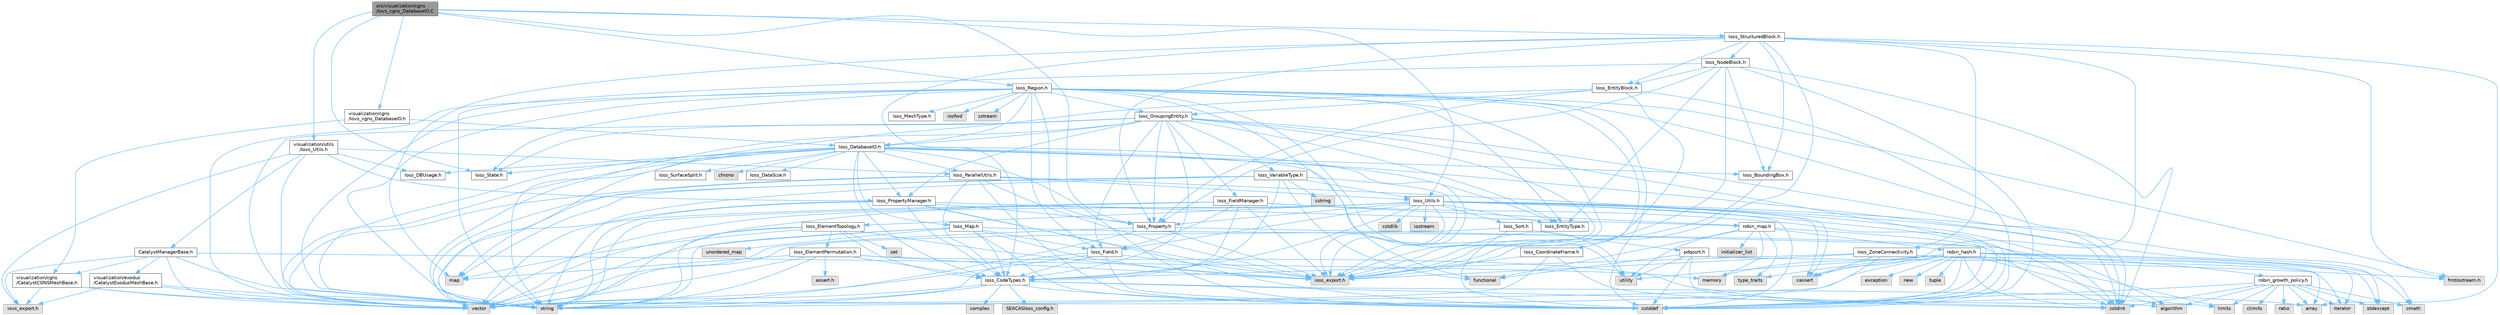 digraph "src/visualization/cgns/Iovs_cgns_DatabaseIO.C"
{
 // INTERACTIVE_SVG=YES
 // LATEX_PDF_SIZE
  bgcolor="transparent";
  edge [fontname=Helvetica,fontsize=10,labelfontname=Helvetica,labelfontsize=10];
  node [fontname=Helvetica,fontsize=10,shape=box,height=0.2,width=0.4];
  Node1 [id="Node000001",label="src/visualization/cgns\l/Iovs_cgns_DatabaseIO.C",height=0.2,width=0.4,color="gray40", fillcolor="grey60", style="filled", fontcolor="black",tooltip=" "];
  Node1 -> Node2 [id="edge1_Node000001_Node000002",color="steelblue1",style="solid",tooltip=" "];
  Node2 [id="Node000002",label="visualization/cgns\l/Iovs_cgns_DatabaseIO.h",height=0.2,width=0.4,color="grey40", fillcolor="white", style="filled",URL="$Iovs__cgns__DatabaseIO_8h.html",tooltip=" "];
  Node2 -> Node3 [id="edge2_Node000002_Node000003",color="steelblue1",style="solid",tooltip=" "];
  Node3 [id="Node000003",label="Ioss_DatabaseIO.h",height=0.2,width=0.4,color="grey40", fillcolor="white", style="filled",URL="$Ioss__DatabaseIO_8h.html",tooltip=" "];
  Node3 -> Node4 [id="edge3_Node000003_Node000004",color="steelblue1",style="solid",tooltip=" "];
  Node4 [id="Node000004",label="ioss_export.h",height=0.2,width=0.4,color="grey60", fillcolor="#E0E0E0", style="filled",tooltip=" "];
  Node3 -> Node5 [id="edge4_Node000003_Node000005",color="steelblue1",style="solid",tooltip=" "];
  Node5 [id="Node000005",label="Ioss_BoundingBox.h",height=0.2,width=0.4,color="grey40", fillcolor="white", style="filled",URL="$Ioss__BoundingBox_8h.html",tooltip=" "];
  Node5 -> Node4 [id="edge5_Node000005_Node000004",color="steelblue1",style="solid",tooltip=" "];
  Node3 -> Node6 [id="edge6_Node000003_Node000006",color="steelblue1",style="solid",tooltip=" "];
  Node6 [id="Node000006",label="Ioss_CodeTypes.h",height=0.2,width=0.4,color="grey40", fillcolor="white", style="filled",URL="$Ioss__CodeTypes_8h.html",tooltip=" "];
  Node6 -> Node7 [id="edge7_Node000006_Node000007",color="steelblue1",style="solid",tooltip=" "];
  Node7 [id="Node000007",label="array",height=0.2,width=0.4,color="grey60", fillcolor="#E0E0E0", style="filled",tooltip=" "];
  Node6 -> Node8 [id="edge8_Node000006_Node000008",color="steelblue1",style="solid",tooltip=" "];
  Node8 [id="Node000008",label="cstddef",height=0.2,width=0.4,color="grey60", fillcolor="#E0E0E0", style="filled",tooltip=" "];
  Node6 -> Node9 [id="edge9_Node000006_Node000009",color="steelblue1",style="solid",tooltip=" "];
  Node9 [id="Node000009",label="cstdint",height=0.2,width=0.4,color="grey60", fillcolor="#E0E0E0", style="filled",tooltip=" "];
  Node6 -> Node10 [id="edge10_Node000006_Node000010",color="steelblue1",style="solid",tooltip=" "];
  Node10 [id="Node000010",label="string",height=0.2,width=0.4,color="grey60", fillcolor="#E0E0E0", style="filled",tooltip=" "];
  Node6 -> Node11 [id="edge11_Node000006_Node000011",color="steelblue1",style="solid",tooltip=" "];
  Node11 [id="Node000011",label="vector",height=0.2,width=0.4,color="grey60", fillcolor="#E0E0E0", style="filled",tooltip=" "];
  Node6 -> Node12 [id="edge12_Node000006_Node000012",color="steelblue1",style="solid",tooltip=" "];
  Node12 [id="Node000012",label="SEACASIoss_config.h",height=0.2,width=0.4,color="grey60", fillcolor="#E0E0E0", style="filled",tooltip=" "];
  Node6 -> Node13 [id="edge13_Node000006_Node000013",color="steelblue1",style="solid",tooltip=" "];
  Node13 [id="Node000013",label="complex",height=0.2,width=0.4,color="grey60", fillcolor="#E0E0E0", style="filled",tooltip=" "];
  Node3 -> Node14 [id="edge14_Node000003_Node000014",color="steelblue1",style="solid",tooltip=" "];
  Node14 [id="Node000014",label="Ioss_DBUsage.h",height=0.2,width=0.4,color="grey40", fillcolor="white", style="filled",URL="$Ioss__DBUsage_8h.html",tooltip=" "];
  Node3 -> Node15 [id="edge15_Node000003_Node000015",color="steelblue1",style="solid",tooltip=" "];
  Node15 [id="Node000015",label="Ioss_DataSize.h",height=0.2,width=0.4,color="grey40", fillcolor="white", style="filled",URL="$Ioss__DataSize_8h.html",tooltip=" "];
  Node3 -> Node16 [id="edge16_Node000003_Node000016",color="steelblue1",style="solid",tooltip=" "];
  Node16 [id="Node000016",label="Ioss_EntityType.h",height=0.2,width=0.4,color="grey40", fillcolor="white", style="filled",URL="$Ioss__EntityType_8h.html",tooltip=" "];
  Node3 -> Node17 [id="edge17_Node000003_Node000017",color="steelblue1",style="solid",tooltip=" "];
  Node17 [id="Node000017",label="Ioss_Map.h",height=0.2,width=0.4,color="grey40", fillcolor="white", style="filled",URL="$Ioss__Map_8h.html",tooltip=" "];
  Node17 -> Node4 [id="edge18_Node000017_Node000004",color="steelblue1",style="solid",tooltip=" "];
  Node17 -> Node6 [id="edge19_Node000017_Node000006",color="steelblue1",style="solid",tooltip=" "];
  Node17 -> Node18 [id="edge20_Node000017_Node000018",color="steelblue1",style="solid",tooltip=" "];
  Node18 [id="Node000018",label="Ioss_Field.h",height=0.2,width=0.4,color="grey40", fillcolor="white", style="filled",URL="$Ioss__Field_8h.html",tooltip=" "];
  Node18 -> Node4 [id="edge21_Node000018_Node000004",color="steelblue1",style="solid",tooltip=" "];
  Node18 -> Node6 [id="edge22_Node000018_Node000006",color="steelblue1",style="solid",tooltip=" "];
  Node18 -> Node8 [id="edge23_Node000018_Node000008",color="steelblue1",style="solid",tooltip=" "];
  Node18 -> Node10 [id="edge24_Node000018_Node000010",color="steelblue1",style="solid",tooltip=" "];
  Node18 -> Node11 [id="edge25_Node000018_Node000011",color="steelblue1",style="solid",tooltip=" "];
  Node17 -> Node8 [id="edge26_Node000017_Node000008",color="steelblue1",style="solid",tooltip=" "];
  Node17 -> Node9 [id="edge27_Node000017_Node000009",color="steelblue1",style="solid",tooltip=" "];
  Node17 -> Node10 [id="edge28_Node000017_Node000010",color="steelblue1",style="solid",tooltip=" "];
  Node17 -> Node11 [id="edge29_Node000017_Node000011",color="steelblue1",style="solid",tooltip=" "];
  Node17 -> Node19 [id="edge30_Node000017_Node000019",color="steelblue1",style="solid",tooltip=" "];
  Node19 [id="Node000019",label="unordered_map",height=0.2,width=0.4,color="grey60", fillcolor="#E0E0E0", style="filled",tooltip=" "];
  Node3 -> Node20 [id="edge31_Node000003_Node000020",color="steelblue1",style="solid",tooltip=" "];
  Node20 [id="Node000020",label="Ioss_ParallelUtils.h",height=0.2,width=0.4,color="grey40", fillcolor="white", style="filled",URL="$Ioss__ParallelUtils_8h.html",tooltip=" "];
  Node20 -> Node4 [id="edge32_Node000020_Node000004",color="steelblue1",style="solid",tooltip=" "];
  Node20 -> Node6 [id="edge33_Node000020_Node000006",color="steelblue1",style="solid",tooltip=" "];
  Node20 -> Node21 [id="edge34_Node000020_Node000021",color="steelblue1",style="solid",tooltip=" "];
  Node21 [id="Node000021",label="Ioss_Utils.h",height=0.2,width=0.4,color="grey40", fillcolor="white", style="filled",URL="$Ioss__Utils_8h.html",tooltip=" "];
  Node21 -> Node4 [id="edge35_Node000021_Node000004",color="steelblue1",style="solid",tooltip=" "];
  Node21 -> Node6 [id="edge36_Node000021_Node000006",color="steelblue1",style="solid",tooltip=" "];
  Node21 -> Node22 [id="edge37_Node000021_Node000022",color="steelblue1",style="solid",tooltip=" "];
  Node22 [id="Node000022",label="Ioss_ElementTopology.h",height=0.2,width=0.4,color="grey40", fillcolor="white", style="filled",URL="$Ioss__ElementTopology_8h.html",tooltip=" "];
  Node22 -> Node4 [id="edge38_Node000022_Node000004",color="steelblue1",style="solid",tooltip=" "];
  Node22 -> Node6 [id="edge39_Node000022_Node000006",color="steelblue1",style="solid",tooltip=" "];
  Node22 -> Node23 [id="edge40_Node000022_Node000023",color="steelblue1",style="solid",tooltip=" "];
  Node23 [id="Node000023",label="Ioss_ElementPermutation.h",height=0.2,width=0.4,color="grey40", fillcolor="white", style="filled",URL="$Ioss__ElementPermutation_8h.html",tooltip=" "];
  Node23 -> Node4 [id="edge41_Node000023_Node000004",color="steelblue1",style="solid",tooltip=" "];
  Node23 -> Node6 [id="edge42_Node000023_Node000006",color="steelblue1",style="solid",tooltip=" "];
  Node23 -> Node24 [id="edge43_Node000023_Node000024",color="steelblue1",style="solid",tooltip=" "];
  Node24 [id="Node000024",label="assert.h",height=0.2,width=0.4,color="grey60", fillcolor="#E0E0E0", style="filled",tooltip=" "];
  Node23 -> Node25 [id="edge44_Node000023_Node000025",color="steelblue1",style="solid",tooltip=" "];
  Node25 [id="Node000025",label="limits",height=0.2,width=0.4,color="grey60", fillcolor="#E0E0E0", style="filled",tooltip=" "];
  Node23 -> Node26 [id="edge45_Node000023_Node000026",color="steelblue1",style="solid",tooltip=" "];
  Node26 [id="Node000026",label="map",height=0.2,width=0.4,color="grey60", fillcolor="#E0E0E0", style="filled",tooltip=" "];
  Node23 -> Node10 [id="edge46_Node000023_Node000010",color="steelblue1",style="solid",tooltip=" "];
  Node23 -> Node11 [id="edge47_Node000023_Node000011",color="steelblue1",style="solid",tooltip=" "];
  Node22 -> Node26 [id="edge48_Node000022_Node000026",color="steelblue1",style="solid",tooltip=" "];
  Node22 -> Node27 [id="edge49_Node000022_Node000027",color="steelblue1",style="solid",tooltip=" "];
  Node27 [id="Node000027",label="set",height=0.2,width=0.4,color="grey60", fillcolor="#E0E0E0", style="filled",tooltip=" "];
  Node22 -> Node10 [id="edge50_Node000022_Node000010",color="steelblue1",style="solid",tooltip=" "];
  Node22 -> Node11 [id="edge51_Node000022_Node000011",color="steelblue1",style="solid",tooltip=" "];
  Node21 -> Node16 [id="edge52_Node000021_Node000016",color="steelblue1",style="solid",tooltip=" "];
  Node21 -> Node18 [id="edge53_Node000021_Node000018",color="steelblue1",style="solid",tooltip=" "];
  Node21 -> Node28 [id="edge54_Node000021_Node000028",color="steelblue1",style="solid",tooltip=" "];
  Node28 [id="Node000028",label="Ioss_Property.h",height=0.2,width=0.4,color="grey40", fillcolor="white", style="filled",URL="$Ioss__Property_8h.html",tooltip=" "];
  Node28 -> Node4 [id="edge55_Node000028_Node000004",color="steelblue1",style="solid",tooltip=" "];
  Node28 -> Node9 [id="edge56_Node000028_Node000009",color="steelblue1",style="solid",tooltip=" "];
  Node28 -> Node10 [id="edge57_Node000028_Node000010",color="steelblue1",style="solid",tooltip=" "];
  Node28 -> Node11 [id="edge58_Node000028_Node000011",color="steelblue1",style="solid",tooltip=" "];
  Node21 -> Node29 [id="edge59_Node000021_Node000029",color="steelblue1",style="solid",tooltip=" "];
  Node29 [id="Node000029",label="Ioss_Sort.h",height=0.2,width=0.4,color="grey40", fillcolor="white", style="filled",URL="$Ioss__Sort_8h.html",tooltip=" "];
  Node29 -> Node30 [id="edge60_Node000029_Node000030",color="steelblue1",style="solid",tooltip=" "];
  Node30 [id="Node000030",label="pdqsort.h",height=0.2,width=0.4,color="grey40", fillcolor="white", style="filled",URL="$pdqsort_8h.html",tooltip=" "];
  Node30 -> Node31 [id="edge61_Node000030_Node000031",color="steelblue1",style="solid",tooltip=" "];
  Node31 [id="Node000031",label="algorithm",height=0.2,width=0.4,color="grey60", fillcolor="#E0E0E0", style="filled",tooltip=" "];
  Node30 -> Node8 [id="edge62_Node000030_Node000008",color="steelblue1",style="solid",tooltip=" "];
  Node30 -> Node32 [id="edge63_Node000030_Node000032",color="steelblue1",style="solid",tooltip=" "];
  Node32 [id="Node000032",label="functional",height=0.2,width=0.4,color="grey60", fillcolor="#E0E0E0", style="filled",tooltip=" "];
  Node30 -> Node33 [id="edge64_Node000030_Node000033",color="steelblue1",style="solid",tooltip=" "];
  Node33 [id="Node000033",label="iterator",height=0.2,width=0.4,color="grey60", fillcolor="#E0E0E0", style="filled",tooltip=" "];
  Node30 -> Node34 [id="edge65_Node000030_Node000034",color="steelblue1",style="solid",tooltip=" "];
  Node34 [id="Node000034",label="utility",height=0.2,width=0.4,color="grey60", fillcolor="#E0E0E0", style="filled",tooltip=" "];
  Node29 -> Node8 [id="edge66_Node000029_Node000008",color="steelblue1",style="solid",tooltip=" "];
  Node29 -> Node11 [id="edge67_Node000029_Node000011",color="steelblue1",style="solid",tooltip=" "];
  Node21 -> Node31 [id="edge68_Node000021_Node000031",color="steelblue1",style="solid",tooltip=" "];
  Node21 -> Node35 [id="edge69_Node000021_Node000035",color="steelblue1",style="solid",tooltip=" "];
  Node35 [id="Node000035",label="cassert",height=0.2,width=0.4,color="grey60", fillcolor="#E0E0E0", style="filled",tooltip=" "];
  Node21 -> Node36 [id="edge70_Node000021_Node000036",color="steelblue1",style="solid",tooltip=" "];
  Node36 [id="Node000036",label="cmath",height=0.2,width=0.4,color="grey60", fillcolor="#E0E0E0", style="filled",tooltip=" "];
  Node21 -> Node8 [id="edge71_Node000021_Node000008",color="steelblue1",style="solid",tooltip=" "];
  Node21 -> Node9 [id="edge72_Node000021_Node000009",color="steelblue1",style="solid",tooltip=" "];
  Node21 -> Node37 [id="edge73_Node000021_Node000037",color="steelblue1",style="solid",tooltip=" "];
  Node37 [id="Node000037",label="cstdlib",height=0.2,width=0.4,color="grey60", fillcolor="#E0E0E0", style="filled",tooltip=" "];
  Node21 -> Node38 [id="edge74_Node000021_Node000038",color="steelblue1",style="solid",tooltip=" "];
  Node38 [id="Node000038",label="iostream",height=0.2,width=0.4,color="grey60", fillcolor="#E0E0E0", style="filled",tooltip=" "];
  Node21 -> Node39 [id="edge75_Node000021_Node000039",color="steelblue1",style="solid",tooltip=" "];
  Node39 [id="Node000039",label="stdexcept",height=0.2,width=0.4,color="grey60", fillcolor="#E0E0E0", style="filled",tooltip=" "];
  Node21 -> Node10 [id="edge76_Node000021_Node000010",color="steelblue1",style="solid",tooltip=" "];
  Node21 -> Node11 [id="edge77_Node000021_Node000011",color="steelblue1",style="solid",tooltip=" "];
  Node20 -> Node35 [id="edge78_Node000020_Node000035",color="steelblue1",style="solid",tooltip=" "];
  Node20 -> Node8 [id="edge79_Node000020_Node000008",color="steelblue1",style="solid",tooltip=" "];
  Node20 -> Node10 [id="edge80_Node000020_Node000010",color="steelblue1",style="solid",tooltip=" "];
  Node20 -> Node11 [id="edge81_Node000020_Node000011",color="steelblue1",style="solid",tooltip=" "];
  Node3 -> Node40 [id="edge82_Node000003_Node000040",color="steelblue1",style="solid",tooltip=" "];
  Node40 [id="Node000040",label="Ioss_PropertyManager.h",height=0.2,width=0.4,color="grey40", fillcolor="white", style="filled",URL="$Ioss__PropertyManager_8h.html",tooltip=" "];
  Node40 -> Node4 [id="edge83_Node000040_Node000004",color="steelblue1",style="solid",tooltip=" "];
  Node40 -> Node6 [id="edge84_Node000040_Node000006",color="steelblue1",style="solid",tooltip=" "];
  Node40 -> Node28 [id="edge85_Node000040_Node000028",color="steelblue1",style="solid",tooltip=" "];
  Node40 -> Node8 [id="edge86_Node000040_Node000008",color="steelblue1",style="solid",tooltip=" "];
  Node40 -> Node10 [id="edge87_Node000040_Node000010",color="steelblue1",style="solid",tooltip=" "];
  Node40 -> Node11 [id="edge88_Node000040_Node000011",color="steelblue1",style="solid",tooltip=" "];
  Node40 -> Node41 [id="edge89_Node000040_Node000041",color="steelblue1",style="solid",tooltip=" "];
  Node41 [id="Node000041",label="robin_map.h",height=0.2,width=0.4,color="grey40", fillcolor="white", style="filled",URL="$robin__map_8h.html",tooltip=" "];
  Node41 -> Node8 [id="edge90_Node000041_Node000008",color="steelblue1",style="solid",tooltip=" "];
  Node41 -> Node32 [id="edge91_Node000041_Node000032",color="steelblue1",style="solid",tooltip=" "];
  Node41 -> Node42 [id="edge92_Node000041_Node000042",color="steelblue1",style="solid",tooltip=" "];
  Node42 [id="Node000042",label="initializer_list",height=0.2,width=0.4,color="grey60", fillcolor="#E0E0E0", style="filled",tooltip=" "];
  Node41 -> Node43 [id="edge93_Node000041_Node000043",color="steelblue1",style="solid",tooltip=" "];
  Node43 [id="Node000043",label="memory",height=0.2,width=0.4,color="grey60", fillcolor="#E0E0E0", style="filled",tooltip=" "];
  Node41 -> Node44 [id="edge94_Node000041_Node000044",color="steelblue1",style="solid",tooltip=" "];
  Node44 [id="Node000044",label="type_traits",height=0.2,width=0.4,color="grey60", fillcolor="#E0E0E0", style="filled",tooltip=" "];
  Node41 -> Node34 [id="edge95_Node000041_Node000034",color="steelblue1",style="solid",tooltip=" "];
  Node41 -> Node45 [id="edge96_Node000041_Node000045",color="steelblue1",style="solid",tooltip=" "];
  Node45 [id="Node000045",label="robin_hash.h",height=0.2,width=0.4,color="grey40", fillcolor="white", style="filled",URL="$robin__hash_8h.html",tooltip=" "];
  Node45 -> Node31 [id="edge97_Node000045_Node000031",color="steelblue1",style="solid",tooltip=" "];
  Node45 -> Node35 [id="edge98_Node000045_Node000035",color="steelblue1",style="solid",tooltip=" "];
  Node45 -> Node36 [id="edge99_Node000045_Node000036",color="steelblue1",style="solid",tooltip=" "];
  Node45 -> Node8 [id="edge100_Node000045_Node000008",color="steelblue1",style="solid",tooltip=" "];
  Node45 -> Node9 [id="edge101_Node000045_Node000009",color="steelblue1",style="solid",tooltip=" "];
  Node45 -> Node46 [id="edge102_Node000045_Node000046",color="steelblue1",style="solid",tooltip=" "];
  Node46 [id="Node000046",label="exception",height=0.2,width=0.4,color="grey60", fillcolor="#E0E0E0", style="filled",tooltip=" "];
  Node45 -> Node33 [id="edge103_Node000045_Node000033",color="steelblue1",style="solid",tooltip=" "];
  Node45 -> Node25 [id="edge104_Node000045_Node000025",color="steelblue1",style="solid",tooltip=" "];
  Node45 -> Node43 [id="edge105_Node000045_Node000043",color="steelblue1",style="solid",tooltip=" "];
  Node45 -> Node47 [id="edge106_Node000045_Node000047",color="steelblue1",style="solid",tooltip=" "];
  Node47 [id="Node000047",label="new",height=0.2,width=0.4,color="grey60", fillcolor="#E0E0E0", style="filled",tooltip=" "];
  Node45 -> Node39 [id="edge107_Node000045_Node000039",color="steelblue1",style="solid",tooltip=" "];
  Node45 -> Node48 [id="edge108_Node000045_Node000048",color="steelblue1",style="solid",tooltip=" "];
  Node48 [id="Node000048",label="tuple",height=0.2,width=0.4,color="grey60", fillcolor="#E0E0E0", style="filled",tooltip=" "];
  Node45 -> Node44 [id="edge109_Node000045_Node000044",color="steelblue1",style="solid",tooltip=" "];
  Node45 -> Node34 [id="edge110_Node000045_Node000034",color="steelblue1",style="solid",tooltip=" "];
  Node45 -> Node11 [id="edge111_Node000045_Node000011",color="steelblue1",style="solid",tooltip=" "];
  Node45 -> Node49 [id="edge112_Node000045_Node000049",color="steelblue1",style="solid",tooltip=" "];
  Node49 [id="Node000049",label="robin_growth_policy.h",height=0.2,width=0.4,color="grey40", fillcolor="white", style="filled",URL="$robin__growth__policy_8h.html",tooltip=" "];
  Node49 -> Node31 [id="edge113_Node000049_Node000031",color="steelblue1",style="solid",tooltip=" "];
  Node49 -> Node7 [id="edge114_Node000049_Node000007",color="steelblue1",style="solid",tooltip=" "];
  Node49 -> Node50 [id="edge115_Node000049_Node000050",color="steelblue1",style="solid",tooltip=" "];
  Node50 [id="Node000050",label="climits",height=0.2,width=0.4,color="grey60", fillcolor="#E0E0E0", style="filled",tooltip=" "];
  Node49 -> Node36 [id="edge116_Node000049_Node000036",color="steelblue1",style="solid",tooltip=" "];
  Node49 -> Node8 [id="edge117_Node000049_Node000008",color="steelblue1",style="solid",tooltip=" "];
  Node49 -> Node9 [id="edge118_Node000049_Node000009",color="steelblue1",style="solid",tooltip=" "];
  Node49 -> Node33 [id="edge119_Node000049_Node000033",color="steelblue1",style="solid",tooltip=" "];
  Node49 -> Node25 [id="edge120_Node000049_Node000025",color="steelblue1",style="solid",tooltip=" "];
  Node49 -> Node51 [id="edge121_Node000049_Node000051",color="steelblue1",style="solid",tooltip=" "];
  Node51 [id="Node000051",label="ratio",height=0.2,width=0.4,color="grey60", fillcolor="#E0E0E0", style="filled",tooltip=" "];
  Node49 -> Node39 [id="edge122_Node000049_Node000039",color="steelblue1",style="solid",tooltip=" "];
  Node3 -> Node52 [id="edge123_Node000003_Node000052",color="steelblue1",style="solid",tooltip=" "];
  Node52 [id="Node000052",label="Ioss_State.h",height=0.2,width=0.4,color="grey40", fillcolor="white", style="filled",URL="$Ioss__State_8h.html",tooltip=" "];
  Node3 -> Node53 [id="edge124_Node000003_Node000053",color="steelblue1",style="solid",tooltip=" "];
  Node53 [id="Node000053",label="Ioss_SurfaceSplit.h",height=0.2,width=0.4,color="grey40", fillcolor="white", style="filled",URL="$Ioss__SurfaceSplit_8h.html",tooltip=" "];
  Node3 -> Node54 [id="edge125_Node000003_Node000054",color="steelblue1",style="solid",tooltip=" "];
  Node54 [id="Node000054",label="chrono",height=0.2,width=0.4,color="grey60", fillcolor="#E0E0E0", style="filled",tooltip=" "];
  Node3 -> Node8 [id="edge126_Node000003_Node000008",color="steelblue1",style="solid",tooltip=" "];
  Node3 -> Node9 [id="edge127_Node000003_Node000009",color="steelblue1",style="solid",tooltip=" "];
  Node3 -> Node26 [id="edge128_Node000003_Node000026",color="steelblue1",style="solid",tooltip=" "];
  Node3 -> Node10 [id="edge129_Node000003_Node000010",color="steelblue1",style="solid",tooltip=" "];
  Node3 -> Node34 [id="edge130_Node000003_Node000034",color="steelblue1",style="solid",tooltip=" "];
  Node3 -> Node11 [id="edge131_Node000003_Node000011",color="steelblue1",style="solid",tooltip=" "];
  Node2 -> Node55 [id="edge132_Node000002_Node000055",color="steelblue1",style="solid",tooltip=" "];
  Node55 [id="Node000055",label="visualization/cgns\l/CatalystCGNSMeshBase.h",height=0.2,width=0.4,color="grey40", fillcolor="white", style="filled",URL="$CatalystCGNSMeshBase_8h.html",tooltip=" "];
  Node55 -> Node56 [id="edge133_Node000055_Node000056",color="steelblue1",style="solid",tooltip=" "];
  Node56 [id="Node000056",label="iovs_export.h",height=0.2,width=0.4,color="grey60", fillcolor="#E0E0E0", style="filled",tooltip=" "];
  Node55 -> Node10 [id="edge134_Node000055_Node000010",color="steelblue1",style="solid",tooltip=" "];
  Node55 -> Node11 [id="edge135_Node000055_Node000011",color="steelblue1",style="solid",tooltip=" "];
  Node1 -> Node57 [id="edge136_Node000001_Node000057",color="steelblue1",style="solid",tooltip=" "];
  Node57 [id="Node000057",label="visualization/utils\l/Iovs_Utils.h",height=0.2,width=0.4,color="grey40", fillcolor="white", style="filled",URL="$Iovs__Utils_8h.html",tooltip=" "];
  Node57 -> Node56 [id="edge137_Node000057_Node000056",color="steelblue1",style="solid",tooltip=" "];
  Node57 -> Node58 [id="edge138_Node000057_Node000058",color="steelblue1",style="solid",tooltip=" "];
  Node58 [id="Node000058",label="CatalystManagerBase.h",height=0.2,width=0.4,color="grey40", fillcolor="white", style="filled",URL="$CatalystManagerBase_8h.html",tooltip=" "];
  Node58 -> Node56 [id="edge139_Node000058_Node000056",color="steelblue1",style="solid",tooltip=" "];
  Node58 -> Node55 [id="edge140_Node000058_Node000055",color="steelblue1",style="solid",tooltip=" "];
  Node58 -> Node59 [id="edge141_Node000058_Node000059",color="steelblue1",style="solid",tooltip=" "];
  Node59 [id="Node000059",label="visualization/exodus\l/CatalystExodusMeshBase.h",height=0.2,width=0.4,color="grey40", fillcolor="white", style="filled",URL="$CatalystExodusMeshBase_8h.html",tooltip=" "];
  Node59 -> Node56 [id="edge142_Node000059_Node000056",color="steelblue1",style="solid",tooltip=" "];
  Node59 -> Node10 [id="edge143_Node000059_Node000010",color="steelblue1",style="solid",tooltip=" "];
  Node59 -> Node11 [id="edge144_Node000059_Node000011",color="steelblue1",style="solid",tooltip=" "];
  Node58 -> Node43 [id="edge145_Node000058_Node000043",color="steelblue1",style="solid",tooltip=" "];
  Node58 -> Node10 [id="edge146_Node000058_Node000010",color="steelblue1",style="solid",tooltip=" "];
  Node58 -> Node11 [id="edge147_Node000058_Node000011",color="steelblue1",style="solid",tooltip=" "];
  Node57 -> Node14 [id="edge148_Node000057_Node000014",color="steelblue1",style="solid",tooltip=" "];
  Node57 -> Node20 [id="edge149_Node000057_Node000020",color="steelblue1",style="solid",tooltip=" "];
  Node57 -> Node40 [id="edge150_Node000057_Node000040",color="steelblue1",style="solid",tooltip=" "];
  Node57 -> Node10 [id="edge151_Node000057_Node000010",color="steelblue1",style="solid",tooltip=" "];
  Node1 -> Node28 [id="edge152_Node000001_Node000028",color="steelblue1",style="solid",tooltip=" "];
  Node1 -> Node60 [id="edge153_Node000001_Node000060",color="steelblue1",style="solid",tooltip=" "];
  Node60 [id="Node000060",label="Ioss_Region.h",height=0.2,width=0.4,color="grey40", fillcolor="white", style="filled",URL="$Ioss__Region_8h.html",tooltip=" "];
  Node60 -> Node4 [id="edge154_Node000060_Node000004",color="steelblue1",style="solid",tooltip=" "];
  Node60 -> Node61 [id="edge155_Node000060_Node000061",color="steelblue1",style="solid",tooltip=" "];
  Node61 [id="Node000061",label="Ioss_CoordinateFrame.h",height=0.2,width=0.4,color="grey40", fillcolor="white", style="filled",URL="$Ioss__CoordinateFrame_8h.html",tooltip=" "];
  Node61 -> Node4 [id="edge156_Node000061_Node000004",color="steelblue1",style="solid",tooltip=" "];
  Node61 -> Node9 [id="edge157_Node000061_Node000009",color="steelblue1",style="solid",tooltip=" "];
  Node61 -> Node11 [id="edge158_Node000061_Node000011",color="steelblue1",style="solid",tooltip=" "];
  Node60 -> Node3 [id="edge159_Node000060_Node000003",color="steelblue1",style="solid",tooltip=" "];
  Node60 -> Node16 [id="edge160_Node000060_Node000016",color="steelblue1",style="solid",tooltip=" "];
  Node60 -> Node18 [id="edge161_Node000060_Node000018",color="steelblue1",style="solid",tooltip=" "];
  Node60 -> Node62 [id="edge162_Node000060_Node000062",color="steelblue1",style="solid",tooltip=" "];
  Node62 [id="Node000062",label="Ioss_GroupingEntity.h",height=0.2,width=0.4,color="grey40", fillcolor="white", style="filled",URL="$Ioss__GroupingEntity_8h.html",tooltip=" "];
  Node62 -> Node4 [id="edge163_Node000062_Node000004",color="steelblue1",style="solid",tooltip=" "];
  Node62 -> Node6 [id="edge164_Node000062_Node000006",color="steelblue1",style="solid",tooltip=" "];
  Node62 -> Node3 [id="edge165_Node000062_Node000003",color="steelblue1",style="solid",tooltip=" "];
  Node62 -> Node16 [id="edge166_Node000062_Node000016",color="steelblue1",style="solid",tooltip=" "];
  Node62 -> Node18 [id="edge167_Node000062_Node000018",color="steelblue1",style="solid",tooltip=" "];
  Node62 -> Node63 [id="edge168_Node000062_Node000063",color="steelblue1",style="solid",tooltip=" "];
  Node63 [id="Node000063",label="Ioss_FieldManager.h",height=0.2,width=0.4,color="grey40", fillcolor="white", style="filled",URL="$Ioss__FieldManager_8h.html",tooltip=" "];
  Node63 -> Node4 [id="edge169_Node000063_Node000004",color="steelblue1",style="solid",tooltip=" "];
  Node63 -> Node6 [id="edge170_Node000063_Node000006",color="steelblue1",style="solid",tooltip=" "];
  Node63 -> Node18 [id="edge171_Node000063_Node000018",color="steelblue1",style="solid",tooltip=" "];
  Node63 -> Node8 [id="edge172_Node000063_Node000008",color="steelblue1",style="solid",tooltip=" "];
  Node63 -> Node10 [id="edge173_Node000063_Node000010",color="steelblue1",style="solid",tooltip=" "];
  Node63 -> Node11 [id="edge174_Node000063_Node000011",color="steelblue1",style="solid",tooltip=" "];
  Node63 -> Node41 [id="edge175_Node000063_Node000041",color="steelblue1",style="solid",tooltip=" "];
  Node62 -> Node28 [id="edge176_Node000062_Node000028",color="steelblue1",style="solid",tooltip=" "];
  Node62 -> Node40 [id="edge177_Node000062_Node000040",color="steelblue1",style="solid",tooltip=" "];
  Node62 -> Node52 [id="edge178_Node000062_Node000052",color="steelblue1",style="solid",tooltip=" "];
  Node62 -> Node64 [id="edge179_Node000062_Node000064",color="steelblue1",style="solid",tooltip=" "];
  Node64 [id="Node000064",label="Ioss_VariableType.h",height=0.2,width=0.4,color="grey40", fillcolor="white", style="filled",URL="$Ioss__VariableType_8h.html",tooltip=" "];
  Node64 -> Node4 [id="edge180_Node000064_Node000004",color="steelblue1",style="solid",tooltip=" "];
  Node64 -> Node6 [id="edge181_Node000064_Node000006",color="steelblue1",style="solid",tooltip=" "];
  Node64 -> Node21 [id="edge182_Node000064_Node000021",color="steelblue1",style="solid",tooltip=" "];
  Node64 -> Node65 [id="edge183_Node000064_Node000065",color="steelblue1",style="solid",tooltip=" "];
  Node65 [id="Node000065",label="cstring",height=0.2,width=0.4,color="grey60", fillcolor="#E0E0E0", style="filled",tooltip=" "];
  Node64 -> Node32 [id="edge184_Node000064_Node000032",color="steelblue1",style="solid",tooltip=" "];
  Node64 -> Node26 [id="edge185_Node000064_Node000026",color="steelblue1",style="solid",tooltip=" "];
  Node64 -> Node10 [id="edge186_Node000064_Node000010",color="steelblue1",style="solid",tooltip=" "];
  Node64 -> Node11 [id="edge187_Node000064_Node000011",color="steelblue1",style="solid",tooltip=" "];
  Node62 -> Node8 [id="edge188_Node000062_Node000008",color="steelblue1",style="solid",tooltip=" "];
  Node62 -> Node9 [id="edge189_Node000062_Node000009",color="steelblue1",style="solid",tooltip=" "];
  Node62 -> Node10 [id="edge190_Node000062_Node000010",color="steelblue1",style="solid",tooltip=" "];
  Node62 -> Node11 [id="edge191_Node000062_Node000011",color="steelblue1",style="solid",tooltip=" "];
  Node60 -> Node66 [id="edge192_Node000060_Node000066",color="steelblue1",style="solid",tooltip=" "];
  Node66 [id="Node000066",label="Ioss_MeshType.h",height=0.2,width=0.4,color="grey40", fillcolor="white", style="filled",URL="$Ioss__MeshType_8h.html",tooltip=" "];
  Node60 -> Node28 [id="edge193_Node000060_Node000028",color="steelblue1",style="solid",tooltip=" "];
  Node60 -> Node52 [id="edge194_Node000060_Node000052",color="steelblue1",style="solid",tooltip=" "];
  Node60 -> Node8 [id="edge195_Node000060_Node000008",color="steelblue1",style="solid",tooltip=" "];
  Node60 -> Node9 [id="edge196_Node000060_Node000009",color="steelblue1",style="solid",tooltip=" "];
  Node60 -> Node32 [id="edge197_Node000060_Node000032",color="steelblue1",style="solid",tooltip=" "];
  Node60 -> Node67 [id="edge198_Node000060_Node000067",color="steelblue1",style="solid",tooltip=" "];
  Node67 [id="Node000067",label="iosfwd",height=0.2,width=0.4,color="grey60", fillcolor="#E0E0E0", style="filled",tooltip=" "];
  Node60 -> Node26 [id="edge199_Node000060_Node000026",color="steelblue1",style="solid",tooltip=" "];
  Node60 -> Node10 [id="edge200_Node000060_Node000010",color="steelblue1",style="solid",tooltip=" "];
  Node60 -> Node34 [id="edge201_Node000060_Node000034",color="steelblue1",style="solid",tooltip=" "];
  Node60 -> Node11 [id="edge202_Node000060_Node000011",color="steelblue1",style="solid",tooltip=" "];
  Node60 -> Node68 [id="edge203_Node000060_Node000068",color="steelblue1",style="solid",tooltip=" "];
  Node68 [id="Node000068",label="sstream",height=0.2,width=0.4,color="grey60", fillcolor="#E0E0E0", style="filled",tooltip=" "];
  Node60 -> Node69 [id="edge204_Node000060_Node000069",color="steelblue1",style="solid",tooltip=" "];
  Node69 [id="Node000069",label="fmt/ostream.h",height=0.2,width=0.4,color="grey60", fillcolor="#E0E0E0", style="filled",tooltip=" "];
  Node1 -> Node52 [id="edge205_Node000001_Node000052",color="steelblue1",style="solid",tooltip=" "];
  Node1 -> Node70 [id="edge206_Node000001_Node000070",color="steelblue1",style="solid",tooltip=" "];
  Node70 [id="Node000070",label="Ioss_StructuredBlock.h",height=0.2,width=0.4,color="grey40", fillcolor="white", style="filled",URL="$Ioss__StructuredBlock_8h.html",tooltip=" "];
  Node70 -> Node4 [id="edge207_Node000070_Node000004",color="steelblue1",style="solid",tooltip=" "];
  Node70 -> Node5 [id="edge208_Node000070_Node000005",color="steelblue1",style="solid",tooltip=" "];
  Node70 -> Node6 [id="edge209_Node000070_Node000006",color="steelblue1",style="solid",tooltip=" "];
  Node70 -> Node71 [id="edge210_Node000070_Node000071",color="steelblue1",style="solid",tooltip=" "];
  Node71 [id="Node000071",label="Ioss_EntityBlock.h",height=0.2,width=0.4,color="grey40", fillcolor="white", style="filled",URL="$Ioss__EntityBlock_8h.html",tooltip=" "];
  Node71 -> Node4 [id="edge211_Node000071_Node000004",color="steelblue1",style="solid",tooltip=" "];
  Node71 -> Node62 [id="edge212_Node000071_Node000062",color="steelblue1",style="solid",tooltip=" "];
  Node71 -> Node28 [id="edge213_Node000071_Node000028",color="steelblue1",style="solid",tooltip=" "];
  Node71 -> Node8 [id="edge214_Node000071_Node000008",color="steelblue1",style="solid",tooltip=" "];
  Node71 -> Node10 [id="edge215_Node000071_Node000010",color="steelblue1",style="solid",tooltip=" "];
  Node70 -> Node72 [id="edge216_Node000070_Node000072",color="steelblue1",style="solid",tooltip=" "];
  Node72 [id="Node000072",label="Ioss_NodeBlock.h",height=0.2,width=0.4,color="grey40", fillcolor="white", style="filled",URL="$Ioss__NodeBlock_8h.html",tooltip=" "];
  Node72 -> Node4 [id="edge217_Node000072_Node000004",color="steelblue1",style="solid",tooltip=" "];
  Node72 -> Node5 [id="edge218_Node000072_Node000005",color="steelblue1",style="solid",tooltip=" "];
  Node72 -> Node71 [id="edge219_Node000072_Node000071",color="steelblue1",style="solid",tooltip=" "];
  Node72 -> Node16 [id="edge220_Node000072_Node000016",color="steelblue1",style="solid",tooltip=" "];
  Node72 -> Node28 [id="edge221_Node000072_Node000028",color="steelblue1",style="solid",tooltip=" "];
  Node72 -> Node8 [id="edge222_Node000072_Node000008",color="steelblue1",style="solid",tooltip=" "];
  Node72 -> Node9 [id="edge223_Node000072_Node000009",color="steelblue1",style="solid",tooltip=" "];
  Node72 -> Node10 [id="edge224_Node000072_Node000010",color="steelblue1",style="solid",tooltip=" "];
  Node70 -> Node28 [id="edge225_Node000070_Node000028",color="steelblue1",style="solid",tooltip=" "];
  Node70 -> Node73 [id="edge226_Node000070_Node000073",color="steelblue1",style="solid",tooltip=" "];
  Node73 [id="Node000073",label="Ioss_ZoneConnectivity.h",height=0.2,width=0.4,color="grey40", fillcolor="white", style="filled",URL="$Ioss__ZoneConnectivity_8h.html",tooltip=" "];
  Node73 -> Node4 [id="edge227_Node000073_Node000004",color="steelblue1",style="solid",tooltip=" "];
  Node73 -> Node6 [id="edge228_Node000073_Node000006",color="steelblue1",style="solid",tooltip=" "];
  Node73 -> Node7 [id="edge229_Node000073_Node000007",color="steelblue1",style="solid",tooltip=" "];
  Node73 -> Node35 [id="edge230_Node000073_Node000035",color="steelblue1",style="solid",tooltip=" "];
  Node73 -> Node69 [id="edge231_Node000073_Node000069",color="steelblue1",style="solid",tooltip=" "];
  Node73 -> Node10 [id="edge232_Node000073_Node000010",color="steelblue1",style="solid",tooltip=" "];
  Node70 -> Node7 [id="edge233_Node000070_Node000007",color="steelblue1",style="solid",tooltip=" "];
  Node70 -> Node35 [id="edge234_Node000070_Node000035",color="steelblue1",style="solid",tooltip=" "];
  Node70 -> Node69 [id="edge235_Node000070_Node000069",color="steelblue1",style="solid",tooltip=" "];
  Node70 -> Node10 [id="edge236_Node000070_Node000010",color="steelblue1",style="solid",tooltip=" "];
  Node1 -> Node21 [id="edge237_Node000001_Node000021",color="steelblue1",style="solid",tooltip=" "];
}
